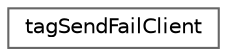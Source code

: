 digraph "类继承关系图"
{
 // LATEX_PDF_SIZE
  bgcolor="transparent";
  edge [fontname=Helvetica,fontsize=10,labelfontname=Helvetica,labelfontsize=10];
  node [fontname=Helvetica,fontsize=10,shape=box,height=0.2,width=0.4];
  rankdir="LR";
  Node0 [id="Node000000",label="tagSendFailClient",height=0.2,width=0.4,color="grey40", fillcolor="white", style="filled",URL="$structtag_send_fail_client.html",tooltip="发送失败的客户端。"];
}
